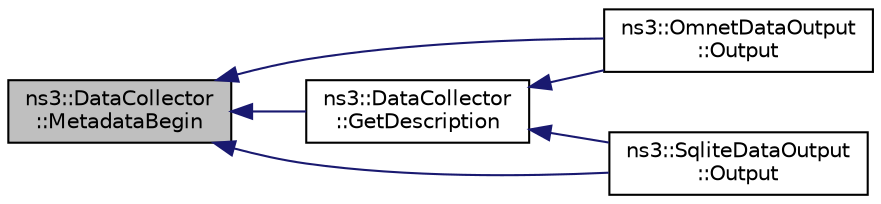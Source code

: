 digraph "ns3::DataCollector::MetadataBegin"
{
  edge [fontname="Helvetica",fontsize="10",labelfontname="Helvetica",labelfontsize="10"];
  node [fontname="Helvetica",fontsize="10",shape=record];
  rankdir="LR";
  Node1 [label="ns3::DataCollector\l::MetadataBegin",height=0.2,width=0.4,color="black", fillcolor="grey75", style="filled", fontcolor="black"];
  Node1 -> Node2 [dir="back",color="midnightblue",fontsize="10",style="solid"];
  Node2 [label="ns3::DataCollector\l::GetDescription",height=0.2,width=0.4,color="black", fillcolor="white", style="filled",URL="$d8/da2/classns3_1_1DataCollector.html#a64c22768dc317f616458608d9e1a6b4c"];
  Node2 -> Node3 [dir="back",color="midnightblue",fontsize="10",style="solid"];
  Node3 [label="ns3::OmnetDataOutput\l::Output",height=0.2,width=0.4,color="black", fillcolor="white", style="filled",URL="$d7/d80/classns3_1_1OmnetDataOutput.html#aaa7397204fe15cc52f86526acc8c034a"];
  Node2 -> Node4 [dir="back",color="midnightblue",fontsize="10",style="solid"];
  Node4 [label="ns3::SqliteDataOutput\l::Output",height=0.2,width=0.4,color="black", fillcolor="white", style="filled",URL="$df/d1d/classns3_1_1SqliteDataOutput.html#a24e78d7e0c5eda7cf75a131b51fb5471"];
  Node1 -> Node3 [dir="back",color="midnightblue",fontsize="10",style="solid"];
  Node1 -> Node4 [dir="back",color="midnightblue",fontsize="10",style="solid"];
}
